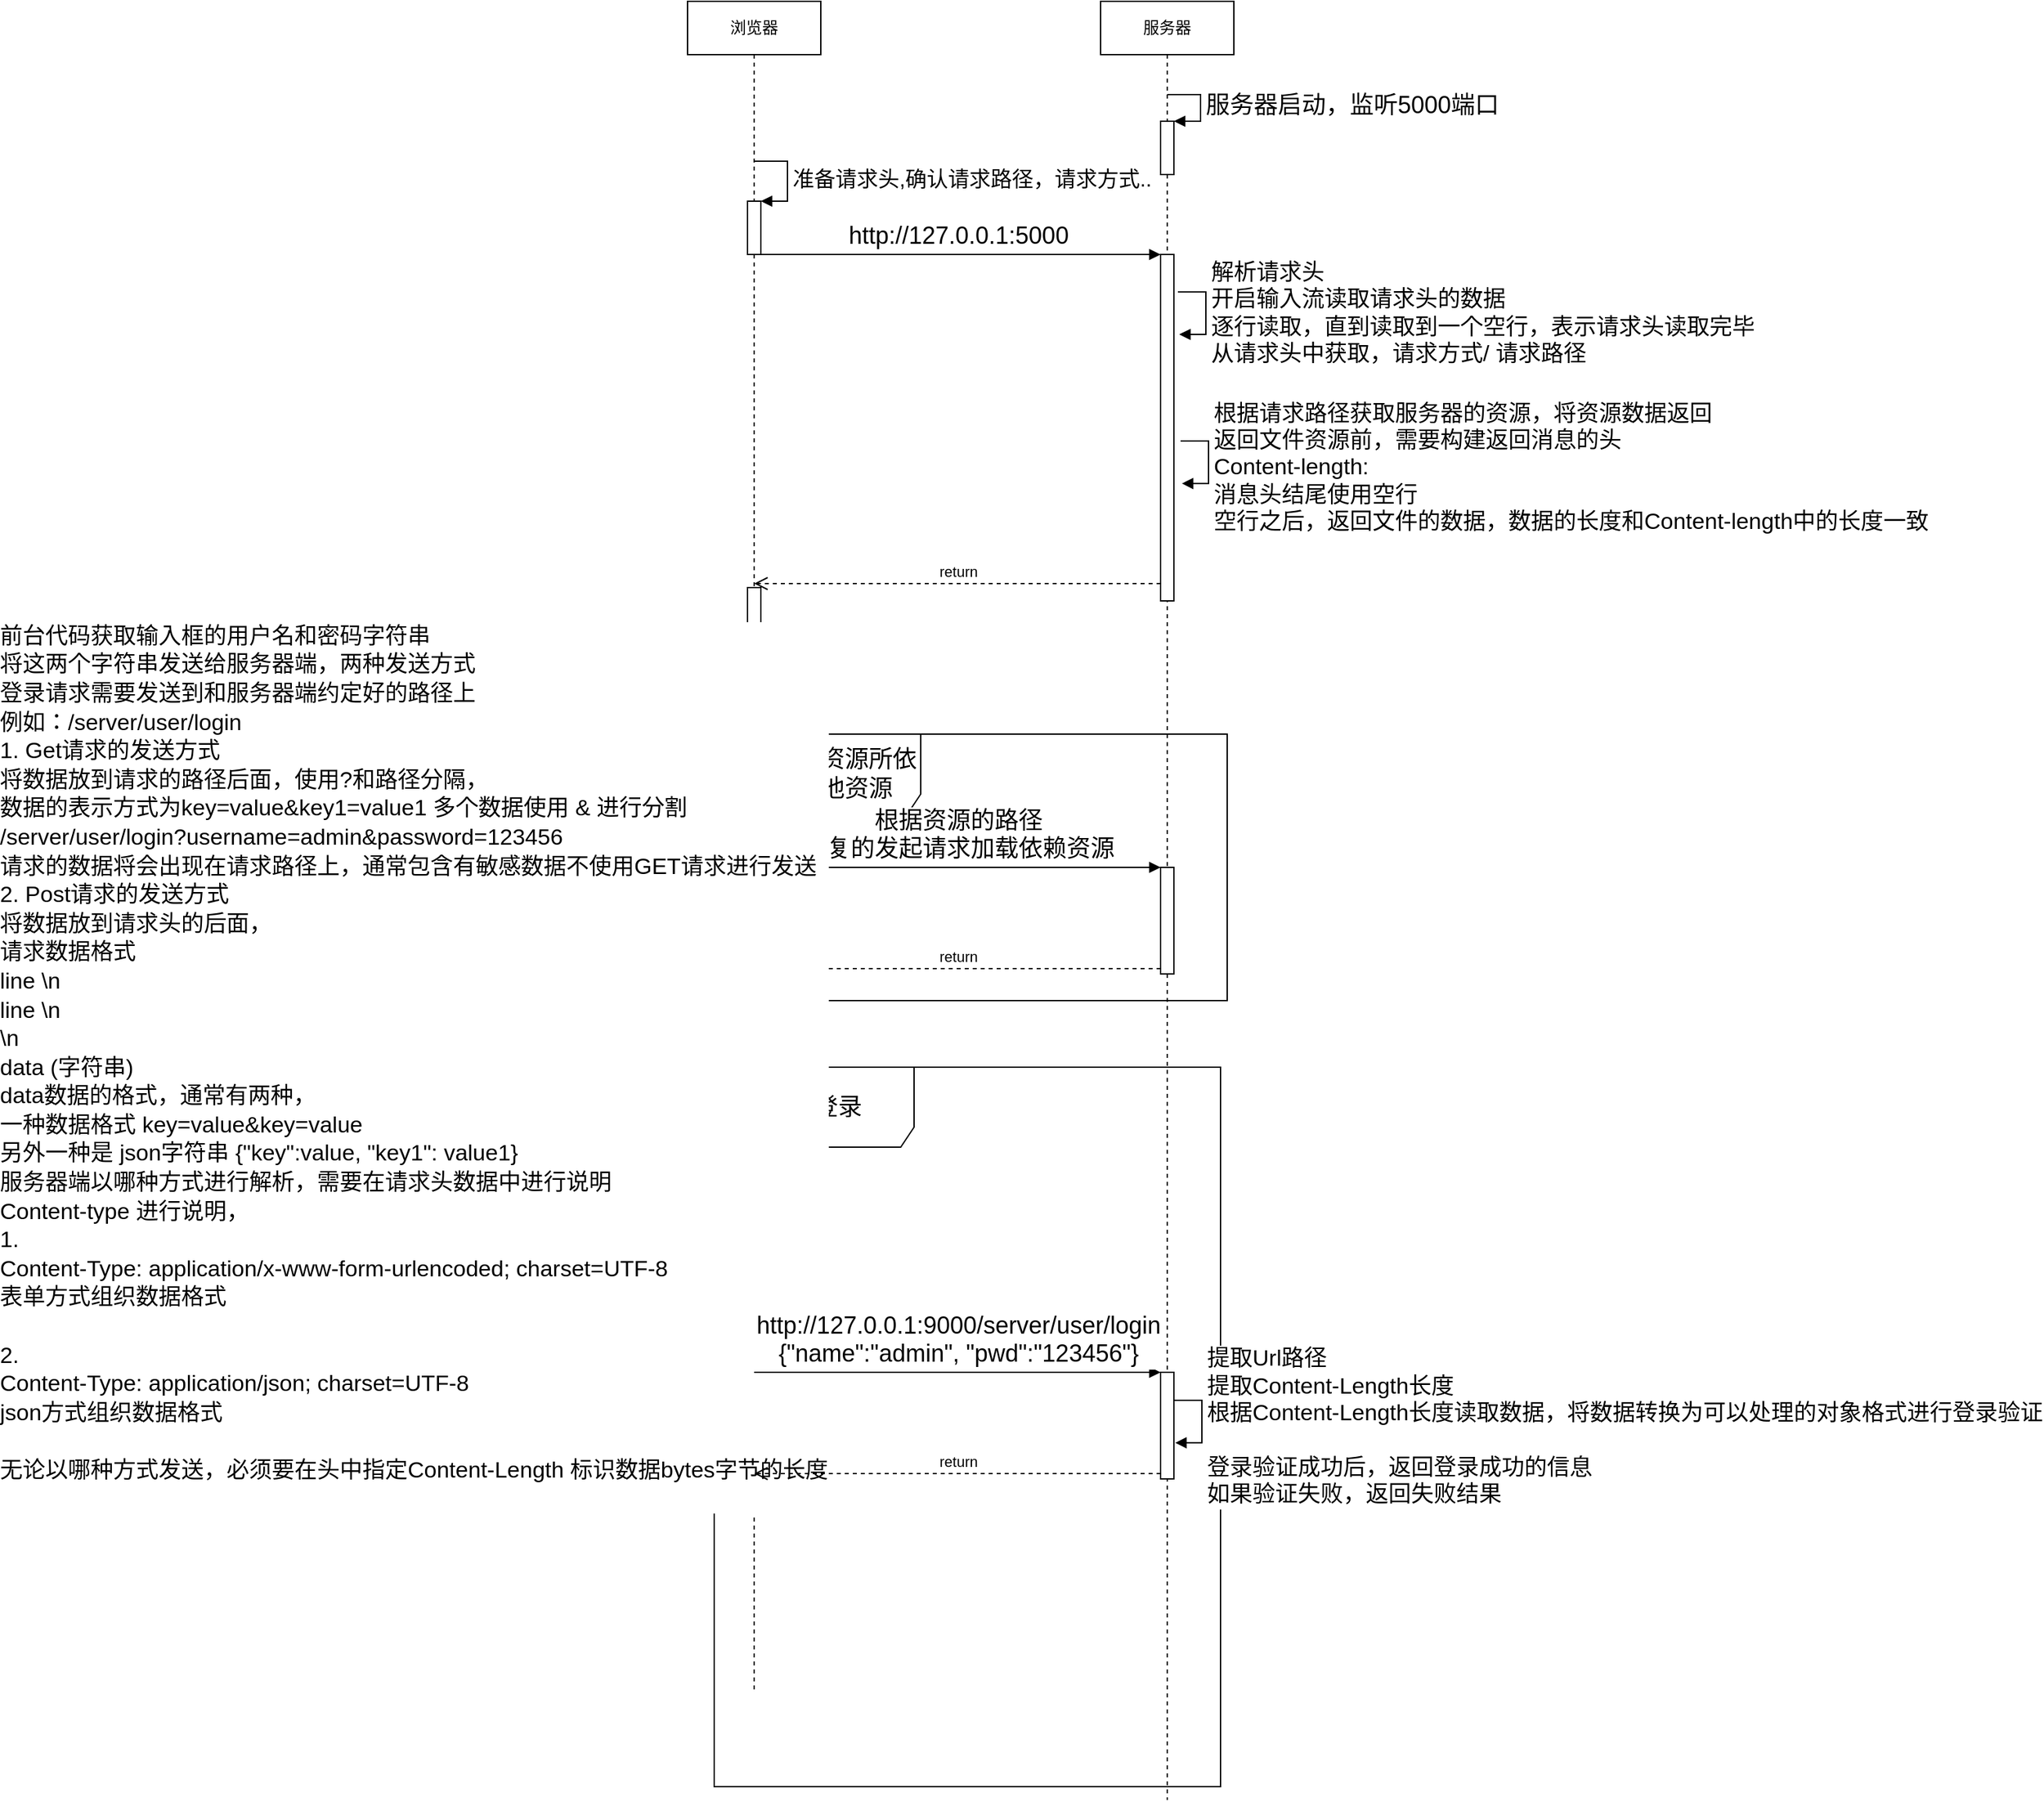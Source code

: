 <mxfile version="13.3.9" type="device"><diagram id="g1xjmvMmhytwThPHzR5I" name="Page-1"><mxGraphModel dx="1620" dy="385" grid="1" gridSize="10" guides="1" tooltips="1" connect="1" arrows="1" fold="1" page="1" pageScale="1" pageWidth="827" pageHeight="1169" math="0" shadow="0"><root><mxCell id="0"/><mxCell id="1" parent="0"/><mxCell id="nRgE23gfGB1MZFUAfPIq-19" value="&lt;font style=&quot;font-size: 18px&quot;&gt;请求展示资源所依赖的其他资源&lt;/font&gt;" style="shape=umlFrame;whiteSpace=wrap;html=1;width=150;height=60;" parent="1" vertex="1"><mxGeometry x="155" y="610" width="380" height="200" as="geometry"/></mxCell><mxCell id="nRgE23gfGB1MZFUAfPIq-1" value="浏览器" style="shape=umlLifeline;perimeter=lifelinePerimeter;whiteSpace=wrap;html=1;container=1;collapsible=0;recursiveResize=0;outlineConnect=0;" parent="1" vertex="1"><mxGeometry x="130" y="60" width="100" height="1270" as="geometry"/></mxCell><mxCell id="nRgE23gfGB1MZFUAfPIq-10" value="" style="html=1;points=[];perimeter=orthogonalPerimeter;" parent="nRgE23gfGB1MZFUAfPIq-1" vertex="1"><mxGeometry x="45" y="150" width="10" height="40" as="geometry"/></mxCell><mxCell id="nRgE23gfGB1MZFUAfPIq-11" value="&lt;font style=&quot;font-size: 16px&quot;&gt;准备请求头,确认请求路径，请求方式..&lt;/font&gt;" style="edgeStyle=orthogonalEdgeStyle;html=1;align=left;spacingLeft=2;endArrow=block;rounded=0;entryX=1;entryY=0;" parent="nRgE23gfGB1MZFUAfPIq-1" target="nRgE23gfGB1MZFUAfPIq-10" edge="1"><mxGeometry relative="1" as="geometry"><mxPoint x="50" y="120" as="sourcePoint"/><Array as="points"><mxPoint x="75" y="120"/></Array></mxGeometry></mxCell><mxCell id="nRgE23gfGB1MZFUAfPIq-16" value="" style="html=1;points=[];perimeter=orthogonalPerimeter;" parent="nRgE23gfGB1MZFUAfPIq-1" vertex="1"><mxGeometry x="45" y="440" width="10" height="85" as="geometry"/></mxCell><mxCell id="nRgE23gfGB1MZFUAfPIq-2" value="服务器" style="shape=umlLifeline;perimeter=lifelinePerimeter;whiteSpace=wrap;html=1;container=1;collapsible=0;recursiveResize=0;outlineConnect=0;" parent="1" vertex="1"><mxGeometry x="440" y="60" width="100" height="1350" as="geometry"/></mxCell><mxCell id="nRgE23gfGB1MZFUAfPIq-3" value="" style="html=1;points=[];perimeter=orthogonalPerimeter;" parent="nRgE23gfGB1MZFUAfPIq-2" vertex="1"><mxGeometry x="45" y="90" width="10" height="40" as="geometry"/></mxCell><mxCell id="nRgE23gfGB1MZFUAfPIq-4" value="&lt;font style=&quot;font-size: 18px&quot;&gt;服务器启动，监听5000端口&lt;/font&gt;" style="edgeStyle=orthogonalEdgeStyle;html=1;align=left;spacingLeft=2;endArrow=block;rounded=0;entryX=1;entryY=0;" parent="nRgE23gfGB1MZFUAfPIq-2" target="nRgE23gfGB1MZFUAfPIq-3" edge="1"><mxGeometry relative="1" as="geometry"><mxPoint x="50" y="70" as="sourcePoint"/><Array as="points"><mxPoint x="75" y="70"/></Array></mxGeometry></mxCell><mxCell id="nRgE23gfGB1MZFUAfPIq-7" value="" style="html=1;points=[];perimeter=orthogonalPerimeter;" parent="nRgE23gfGB1MZFUAfPIq-2" vertex="1"><mxGeometry x="45" y="190" width="10" height="260" as="geometry"/></mxCell><mxCell id="nRgE23gfGB1MZFUAfPIq-9" value="return" style="html=1;verticalAlign=bottom;endArrow=open;dashed=1;endSize=8;exitX=0;exitY=0.95;" parent="nRgE23gfGB1MZFUAfPIq-2" source="nRgE23gfGB1MZFUAfPIq-7" edge="1"><mxGeometry relative="1" as="geometry"><mxPoint x="-260" y="437" as="targetPoint"/></mxGeometry></mxCell><mxCell id="nRgE23gfGB1MZFUAfPIq-20" value="" style="html=1;points=[];perimeter=orthogonalPerimeter;" parent="nRgE23gfGB1MZFUAfPIq-2" vertex="1"><mxGeometry x="45" y="650" width="10" height="80" as="geometry"/></mxCell><mxCell id="nRgE23gfGB1MZFUAfPIq-8" value="&lt;font style=&quot;font-size: 18px&quot;&gt;http://127.0.0.1:5000&lt;/font&gt;" style="html=1;verticalAlign=bottom;endArrow=block;entryX=0;entryY=0;" parent="1" source="nRgE23gfGB1MZFUAfPIq-1" target="nRgE23gfGB1MZFUAfPIq-7" edge="1"><mxGeometry relative="1" as="geometry"><mxPoint x="415" y="250" as="sourcePoint"/></mxGeometry></mxCell><mxCell id="nRgE23gfGB1MZFUAfPIq-13" value="&lt;font style=&quot;font-size: 17px&quot;&gt;解析请求头&lt;br&gt;开启输入流读取请求头的数据&lt;br&gt;逐行读取，直到读取到一个空行，表示请求头读取完毕&lt;br&gt;从请求头中获取，请求方式/ 请求路径&lt;br&gt;&lt;/font&gt;" style="edgeStyle=orthogonalEdgeStyle;html=1;align=left;spacingLeft=2;endArrow=block;rounded=0;entryX=1;entryY=0;exitX=1.3;exitY=0.108;exitDx=0;exitDy=0;exitPerimeter=0;" parent="1" source="nRgE23gfGB1MZFUAfPIq-7" edge="1"><mxGeometry relative="1" as="geometry"><mxPoint x="494" y="290" as="sourcePoint"/><Array as="points"><mxPoint x="519" y="278"/><mxPoint x="519" y="310"/></Array><mxPoint x="499" y="310" as="targetPoint"/></mxGeometry></mxCell><mxCell id="nRgE23gfGB1MZFUAfPIq-15" value="&lt;font style=&quot;font-size: 17px&quot;&gt;根据请求路径获取服务器的资源，将资源数据返回&lt;br&gt;返回文件资源前，需要构建返回消息的头&lt;br&gt;Content-length:&lt;br&gt;消息头结尾使用空行&lt;br&gt;空行之后，返回文件的数据，数据的长度和Content-length中的长度一致&lt;br&gt;&lt;/font&gt;" style="edgeStyle=orthogonalEdgeStyle;html=1;align=left;spacingLeft=2;endArrow=block;rounded=0;entryX=1;entryY=0;exitX=1.3;exitY=0.108;exitDx=0;exitDy=0;exitPerimeter=0;" parent="1" edge="1"><mxGeometry x="0.125" relative="1" as="geometry"><mxPoint x="500" y="390.0" as="sourcePoint"/><Array as="points"><mxPoint x="521" y="389.92"/><mxPoint x="521" y="421.92"/></Array><mxPoint x="501" y="421.92" as="targetPoint"/><mxPoint as="offset"/></mxGeometry></mxCell><mxCell id="nRgE23gfGB1MZFUAfPIq-17" value="&lt;font style=&quot;font-size: 17px&quot;&gt;解析返回的头数据&lt;br&gt;根据Content-length中的长度&lt;br&gt;读取头部之后的文件数据进行展示&lt;br&gt;&lt;/font&gt;" style="edgeStyle=orthogonalEdgeStyle;html=1;align=left;spacingLeft=2;endArrow=block;rounded=0;entryX=1;entryY=0;exitX=1.3;exitY=0.108;exitDx=0;exitDy=0;exitPerimeter=0;" parent="1" edge="1"><mxGeometry x="0.125" y="-331" relative="1" as="geometry"><mxPoint x="190" y="540" as="sourcePoint"/><Array as="points"><mxPoint x="211" y="539.92"/><mxPoint x="211" y="571.92"/></Array><mxPoint x="191" y="571.92" as="targetPoint"/><mxPoint as="offset"/></mxGeometry></mxCell><mxCell id="nRgE23gfGB1MZFUAfPIq-21" value="&lt;font style=&quot;font-size: 18px&quot;&gt;根据资源的路径&lt;br&gt;反复的发起请求加载依赖资源&lt;/font&gt;" style="html=1;verticalAlign=bottom;endArrow=block;entryX=0;entryY=0;" parent="1" source="nRgE23gfGB1MZFUAfPIq-1" target="nRgE23gfGB1MZFUAfPIq-20" edge="1"><mxGeometry relative="1" as="geometry"><mxPoint x="415" y="710" as="sourcePoint"/></mxGeometry></mxCell><mxCell id="nRgE23gfGB1MZFUAfPIq-22" value="return" style="html=1;verticalAlign=bottom;endArrow=open;dashed=1;endSize=8;exitX=0;exitY=0.95;" parent="1" source="nRgE23gfGB1MZFUAfPIq-20" target="nRgE23gfGB1MZFUAfPIq-1" edge="1"><mxGeometry relative="1" as="geometry"><mxPoint x="415" y="786" as="targetPoint"/></mxGeometry></mxCell><mxCell id="nRgE23gfGB1MZFUAfPIq-23" value="&lt;span style=&quot;font-size: 18px&quot;&gt;用户登录&lt;/span&gt;" style="shape=umlFrame;whiteSpace=wrap;html=1;width=150;height=60;" parent="1" vertex="1"><mxGeometry x="150" y="860" width="380" height="540" as="geometry"/></mxCell><mxCell id="nRgE23gfGB1MZFUAfPIq-24" value="" style="html=1;points=[];perimeter=orthogonalPerimeter;" parent="1" vertex="1"><mxGeometry x="175" y="970" width="10" height="50" as="geometry"/></mxCell><mxCell id="nRgE23gfGB1MZFUAfPIq-25" value="&lt;font style=&quot;font-size: 18px&quot;&gt;&lt;span style=&quot;font-size: 17px&quot;&gt;前台代码获取输入框的用户名和密码字符串&lt;/span&gt;&lt;br&gt;&lt;span style=&quot;font-size: 17px&quot;&gt;将这两个字符串发送给服务器端，两种发送方式&lt;/span&gt;&lt;br&gt;&lt;span style=&quot;font-size: 17px&quot;&gt;登录请求需要发送到和服务器端约定好的路径上&lt;/span&gt;&lt;br&gt;&lt;span style=&quot;font-size: 17px&quot;&gt;例如：/server/user/login&lt;/span&gt;&lt;br&gt;&lt;span style=&quot;font-size: 17px&quot;&gt;1. Get请求的发送方式&lt;/span&gt;&lt;br&gt;&lt;span style=&quot;font-size: 17px&quot;&gt;将数据放到请求的路径后面，使用?和路径分隔，&lt;/span&gt;&lt;br&gt;&lt;span style=&quot;font-size: 17px&quot;&gt;数据的表示方式为key=value&amp;amp;key1=value1 多个数据使用 &amp;amp; 进行分割&lt;/span&gt;&lt;br&gt;&lt;span style=&quot;font-size: 17px&quot;&gt;/server/user/login?username=admin&amp;amp;password=123456&lt;/span&gt;&lt;br&gt;&lt;span style=&quot;font-size: 17px&quot;&gt;请求的数据将会出现在请求路径上，通常包含有敏感数据不使用GET请求进行发送&lt;/span&gt;&lt;br&gt;&lt;span style=&quot;font-size: 17px&quot;&gt;2. Post请求的发送方式&lt;/span&gt;&lt;br&gt;&lt;span style=&quot;font-size: 17px&quot;&gt;将数据放到请求头的后面， &lt;/span&gt;&lt;br&gt;&lt;span style=&quot;font-size: 17px&quot;&gt;请求数据格式&lt;/span&gt;&lt;br&gt;&lt;span style=&quot;font-size: 17px&quot;&gt;line \n&lt;/span&gt;&lt;br&gt;&lt;span style=&quot;font-size: 17px&quot;&gt;line \n&lt;/span&gt;&lt;br&gt;&lt;span style=&quot;font-size: 17px&quot;&gt;\n&lt;/span&gt;&lt;br&gt;&lt;span style=&quot;font-size: 17px&quot;&gt;data (字符串)&lt;/span&gt;&lt;br&gt;&lt;span style=&quot;font-size: 17px&quot;&gt;data数据的格式，通常有两种，&lt;/span&gt;&lt;br&gt;&lt;span style=&quot;font-size: 17px&quot;&gt;一种数据格式 key=value&amp;amp;key=value&lt;/span&gt;&lt;br&gt;&lt;span style=&quot;font-size: 17px&quot;&gt;另外一种是 json字符串 {&quot;key&quot;:value, &quot;key1&quot;: value1}&lt;/span&gt;&lt;br&gt;&lt;span style=&quot;font-size: 17px&quot;&gt;服务器端以哪种方式进行解析，需要在请求头数据中进行说明&lt;/span&gt;&lt;br&gt;&lt;span style=&quot;font-size: 17px&quot;&gt;Content-type 进行说明，&lt;/span&gt;&lt;br&gt;&lt;span style=&quot;font-size: 17px&quot;&gt;1. &lt;br&gt;Content-Type: application/x-www-form-urlencoded; charset=UTF-8&lt;br&gt;表单方式组织数据格式&lt;br&gt;&lt;/span&gt;&lt;br&gt;&lt;span style=&quot;font-size: 17px&quot;&gt;2.&amp;nbsp;&lt;br&gt;&lt;/span&gt;&lt;span style=&quot;font-size: 17px&quot;&gt;Content-Type: application/json; charset=UTF-8&lt;br&gt;json方式组织数据格式&lt;br&gt;&lt;br&gt;无论以哪种方式发送，必须要在头中指定Content-Length 标识数据bytes字节的长度&lt;br&gt;&lt;/span&gt;&lt;br&gt;&lt;/font&gt;" style="edgeStyle=orthogonalEdgeStyle;html=1;align=left;spacingLeft=2;endArrow=block;rounded=0;entryX=1;entryY=0;exitX=1.3;exitY=0.108;exitDx=0;exitDy=0;exitPerimeter=0;" parent="1" edge="1"><mxGeometry x="-0.424" y="-606" relative="1" as="geometry"><mxPoint x="185" y="969" as="sourcePoint"/><Array as="points"><mxPoint x="206" y="968.92"/><mxPoint x="206" y="1000.92"/></Array><mxPoint x="186" y="1000.92" as="targetPoint"/><mxPoint x="10" y="-109" as="offset"/></mxGeometry></mxCell><mxCell id="nRgE23gfGB1MZFUAfPIq-26" value="" style="html=1;points=[];perimeter=orthogonalPerimeter;" parent="1" vertex="1"><mxGeometry x="485" y="1089" width="10" height="80" as="geometry"/></mxCell><mxCell id="nRgE23gfGB1MZFUAfPIq-27" value="&lt;font style=&quot;font-size: 18px&quot;&gt;http://127.0.0.1:9000/server/user/login&lt;br&gt;{&quot;name&quot;:&quot;admin&quot;, &quot;pwd&quot;:&quot;123456&quot;}&lt;/font&gt;" style="html=1;verticalAlign=bottom;endArrow=block;entryX=0;entryY=0;" parent="1" source="nRgE23gfGB1MZFUAfPIq-1" target="nRgE23gfGB1MZFUAfPIq-26" edge="1"><mxGeometry relative="1" as="geometry"><mxPoint x="415" y="1040" as="sourcePoint"/></mxGeometry></mxCell><mxCell id="nRgE23gfGB1MZFUAfPIq-28" value="return" style="html=1;verticalAlign=bottom;endArrow=open;dashed=1;endSize=8;exitX=0;exitY=0.95;" parent="1" source="nRgE23gfGB1MZFUAfPIq-26" target="nRgE23gfGB1MZFUAfPIq-1" edge="1"><mxGeometry relative="1" as="geometry"><mxPoint x="415" y="1116" as="targetPoint"/></mxGeometry></mxCell><mxCell id="nRgE23gfGB1MZFUAfPIq-30" value="&lt;font style=&quot;font-size: 17px&quot;&gt;提取Url路径&lt;br&gt;提取Content-Length长度&lt;br&gt;根据Content-Length长度读取数据，将数据转换为可以处理的对象格式进行登录验证&lt;br&gt;&lt;br&gt;登录验证成功后，返回登录成功的信息&lt;br&gt;如果验证失败，返回失败结果&lt;br&gt;&lt;/font&gt;" style="edgeStyle=orthogonalEdgeStyle;html=1;align=left;spacingLeft=2;endArrow=block;rounded=0;entryX=1;entryY=0;exitX=1.3;exitY=0.108;exitDx=0;exitDy=0;exitPerimeter=0;" parent="1" edge="1"><mxGeometry x="0.125" relative="1" as="geometry"><mxPoint x="495" y="1110" as="sourcePoint"/><Array as="points"><mxPoint x="516" y="1109.92"/><mxPoint x="516" y="1141.92"/></Array><mxPoint x="496" y="1141.92" as="targetPoint"/><mxPoint as="offset"/></mxGeometry></mxCell></root></mxGraphModel></diagram></mxfile>